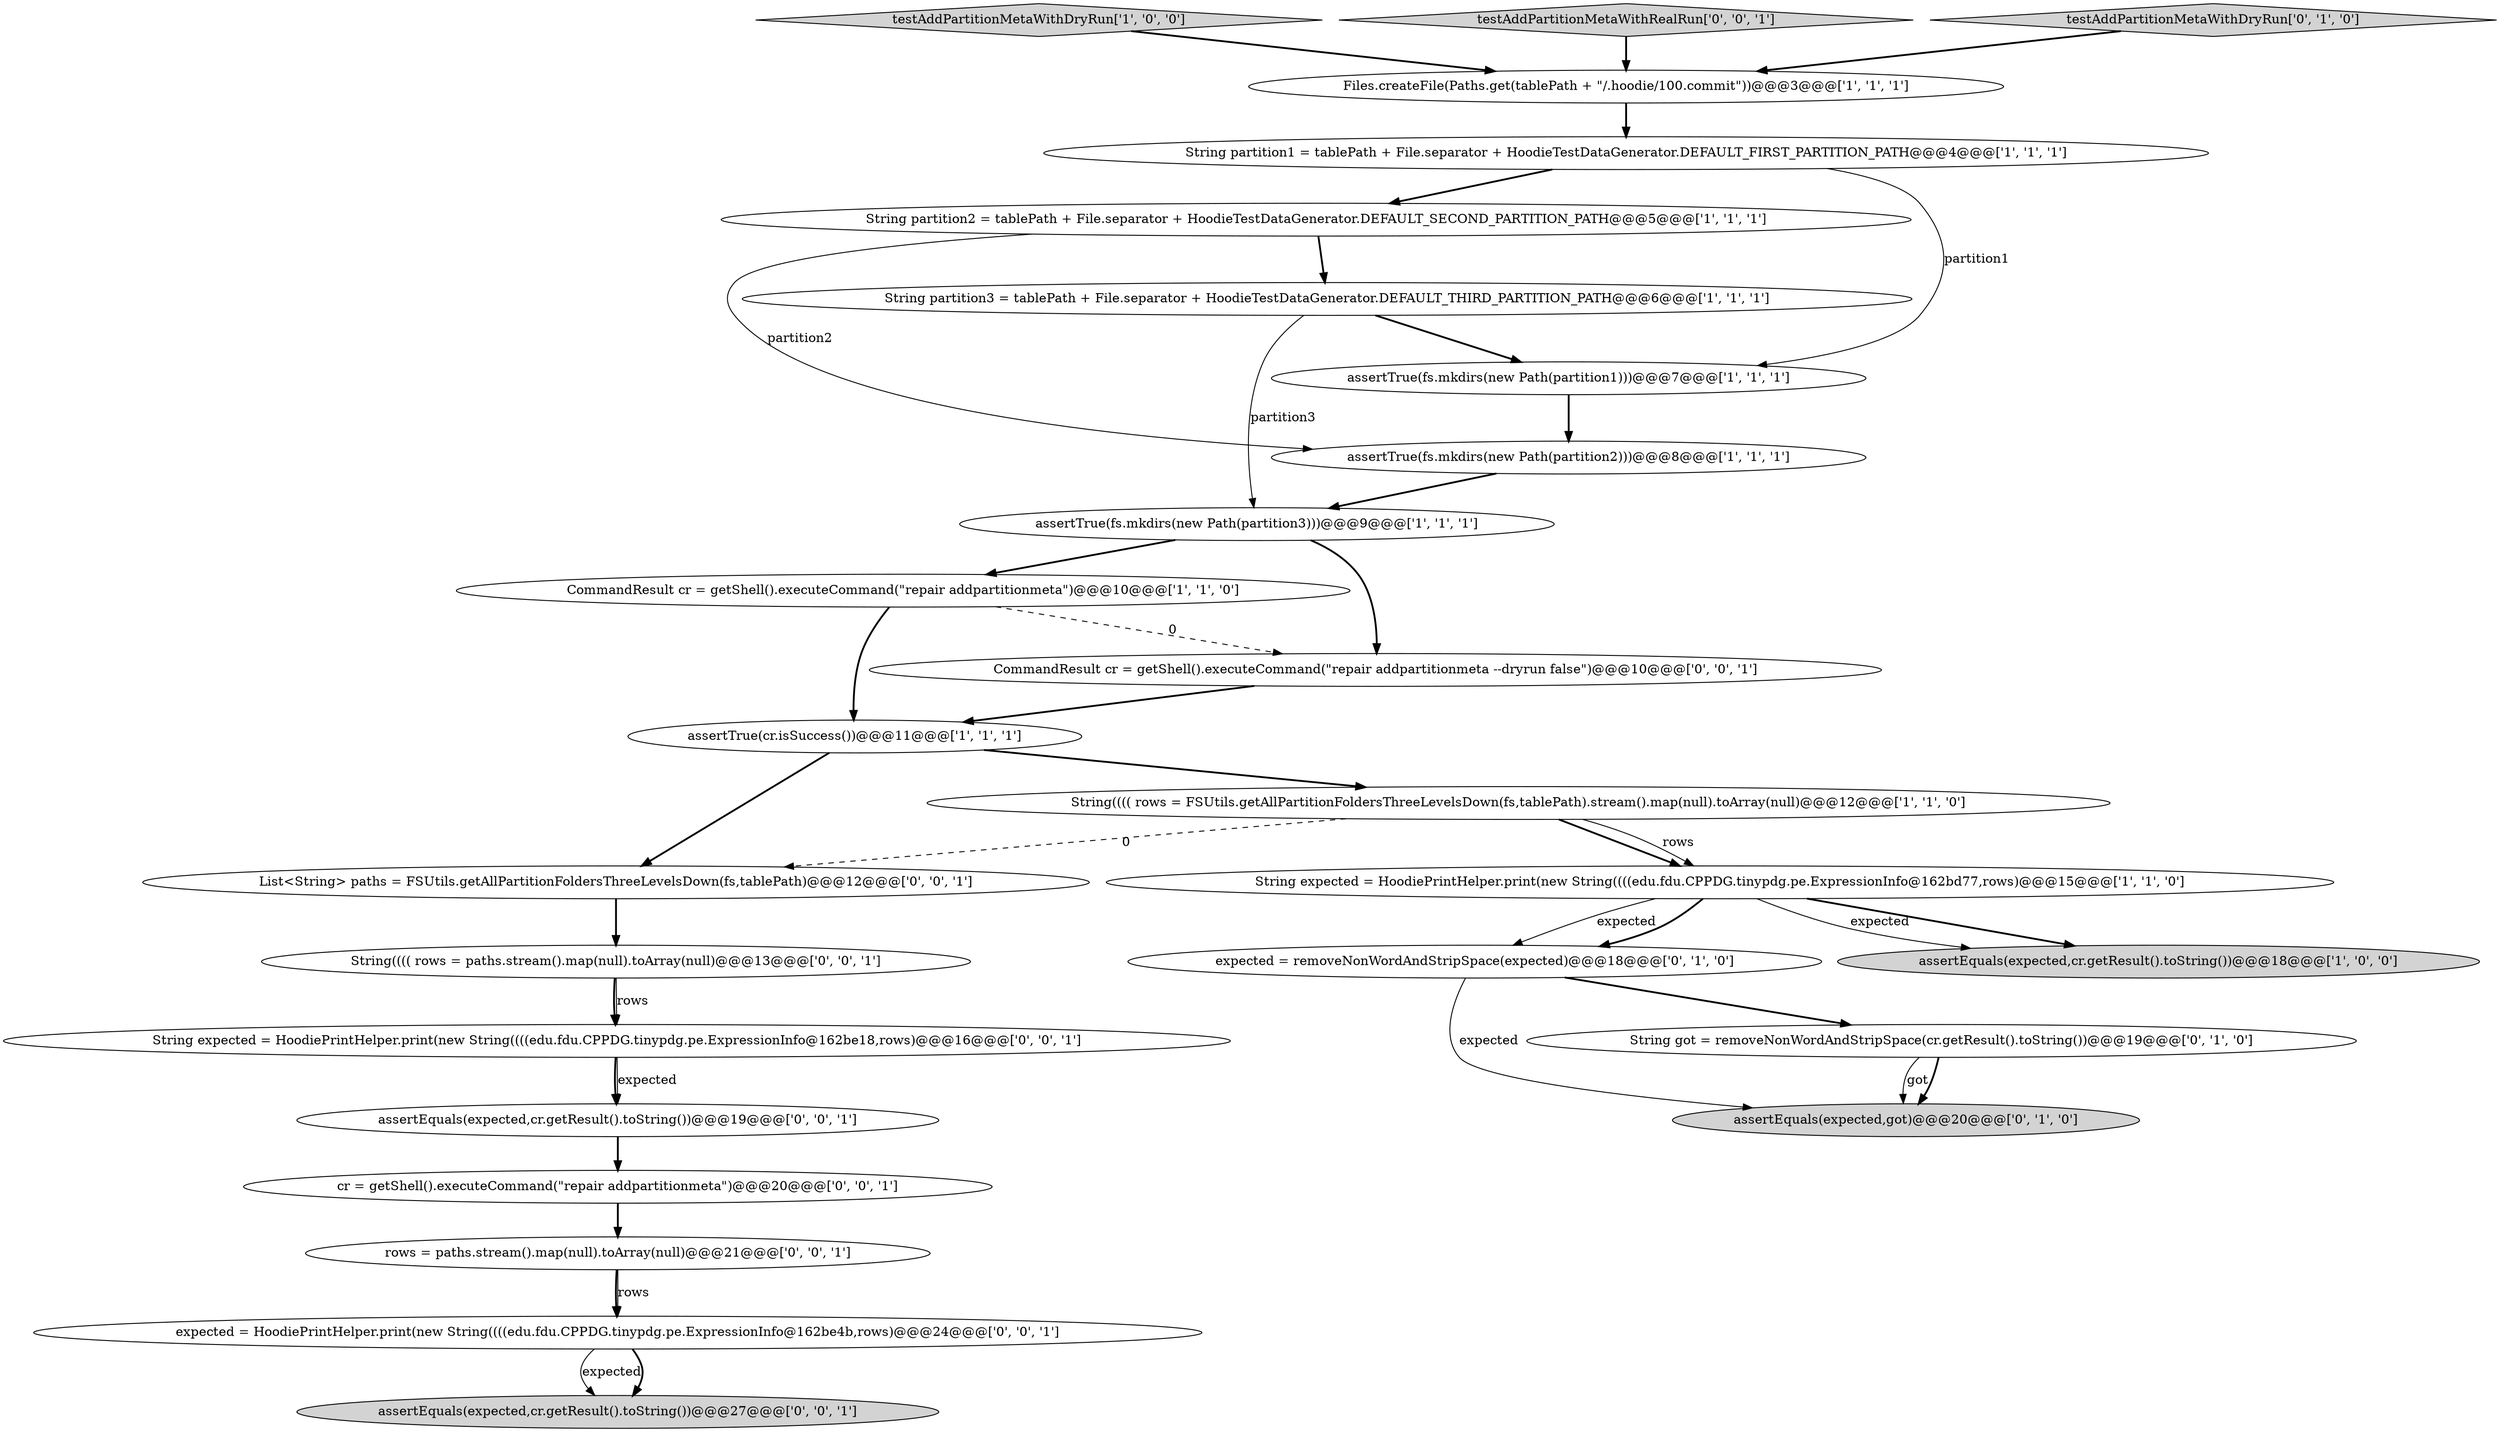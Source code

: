 digraph {
12 [style = filled, label = "assertTrue(fs.mkdirs(new Path(partition2)))@@@8@@@['1', '1', '1']", fillcolor = white, shape = ellipse image = "AAA0AAABBB1BBB"];
8 [style = filled, label = "testAddPartitionMetaWithDryRun['1', '0', '0']", fillcolor = lightgray, shape = diamond image = "AAA0AAABBB1BBB"];
26 [style = filled, label = "rows = paths.stream().map(null).toArray(null)@@@21@@@['0', '0', '1']", fillcolor = white, shape = ellipse image = "AAA0AAABBB3BBB"];
3 [style = filled, label = "assertTrue(fs.mkdirs(new Path(partition3)))@@@9@@@['1', '1', '1']", fillcolor = white, shape = ellipse image = "AAA0AAABBB1BBB"];
20 [style = filled, label = "assertEquals(expected,cr.getResult().toString())@@@19@@@['0', '0', '1']", fillcolor = white, shape = ellipse image = "AAA0AAABBB3BBB"];
1 [style = filled, label = "assertEquals(expected,cr.getResult().toString())@@@18@@@['1', '0', '0']", fillcolor = lightgray, shape = ellipse image = "AAA0AAABBB1BBB"];
16 [style = filled, label = "String got = removeNonWordAndStripSpace(cr.getResult().toString())@@@19@@@['0', '1', '0']", fillcolor = white, shape = ellipse image = "AAA1AAABBB2BBB"];
25 [style = filled, label = "String(((( rows = paths.stream().map(null).toArray(null)@@@13@@@['0', '0', '1']", fillcolor = white, shape = ellipse image = "AAA0AAABBB3BBB"];
19 [style = filled, label = "testAddPartitionMetaWithRealRun['0', '0', '1']", fillcolor = lightgray, shape = diamond image = "AAA0AAABBB3BBB"];
15 [style = filled, label = "expected = removeNonWordAndStripSpace(expected)@@@18@@@['0', '1', '0']", fillcolor = white, shape = ellipse image = "AAA0AAABBB2BBB"];
23 [style = filled, label = "List<String> paths = FSUtils.getAllPartitionFoldersThreeLevelsDown(fs,tablePath)@@@12@@@['0', '0', '1']", fillcolor = white, shape = ellipse image = "AAA0AAABBB3BBB"];
24 [style = filled, label = "cr = getShell().executeCommand(\"repair addpartitionmeta\")@@@20@@@['0', '0', '1']", fillcolor = white, shape = ellipse image = "AAA0AAABBB3BBB"];
11 [style = filled, label = "CommandResult cr = getShell().executeCommand(\"repair addpartitionmeta\")@@@10@@@['1', '1', '0']", fillcolor = white, shape = ellipse image = "AAA0AAABBB1BBB"];
13 [style = filled, label = "testAddPartitionMetaWithDryRun['0', '1', '0']", fillcolor = lightgray, shape = diamond image = "AAA0AAABBB2BBB"];
14 [style = filled, label = "assertEquals(expected,got)@@@20@@@['0', '1', '0']", fillcolor = lightgray, shape = ellipse image = "AAA1AAABBB2BBB"];
4 [style = filled, label = "String expected = HoodiePrintHelper.print(new String((((edu.fdu.CPPDG.tinypdg.pe.ExpressionInfo@162bd77,rows)@@@15@@@['1', '1', '0']", fillcolor = white, shape = ellipse image = "AAA0AAABBB1BBB"];
21 [style = filled, label = "assertEquals(expected,cr.getResult().toString())@@@27@@@['0', '0', '1']", fillcolor = lightgray, shape = ellipse image = "AAA0AAABBB3BBB"];
17 [style = filled, label = "CommandResult cr = getShell().executeCommand(\"repair addpartitionmeta --dryrun false\")@@@10@@@['0', '0', '1']", fillcolor = white, shape = ellipse image = "AAA0AAABBB3BBB"];
7 [style = filled, label = "assertTrue(cr.isSuccess())@@@11@@@['1', '1', '1']", fillcolor = white, shape = ellipse image = "AAA0AAABBB1BBB"];
2 [style = filled, label = "String partition1 = tablePath + File.separator + HoodieTestDataGenerator.DEFAULT_FIRST_PARTITION_PATH@@@4@@@['1', '1', '1']", fillcolor = white, shape = ellipse image = "AAA0AAABBB1BBB"];
0 [style = filled, label = "String partition2 = tablePath + File.separator + HoodieTestDataGenerator.DEFAULT_SECOND_PARTITION_PATH@@@5@@@['1', '1', '1']", fillcolor = white, shape = ellipse image = "AAA0AAABBB1BBB"];
9 [style = filled, label = "Files.createFile(Paths.get(tablePath + \"/.hoodie/100.commit\"))@@@3@@@['1', '1', '1']", fillcolor = white, shape = ellipse image = "AAA0AAABBB1BBB"];
18 [style = filled, label = "String expected = HoodiePrintHelper.print(new String((((edu.fdu.CPPDG.tinypdg.pe.ExpressionInfo@162be18,rows)@@@16@@@['0', '0', '1']", fillcolor = white, shape = ellipse image = "AAA0AAABBB3BBB"];
22 [style = filled, label = "expected = HoodiePrintHelper.print(new String((((edu.fdu.CPPDG.tinypdg.pe.ExpressionInfo@162be4b,rows)@@@24@@@['0', '0', '1']", fillcolor = white, shape = ellipse image = "AAA0AAABBB3BBB"];
10 [style = filled, label = "String partition3 = tablePath + File.separator + HoodieTestDataGenerator.DEFAULT_THIRD_PARTITION_PATH@@@6@@@['1', '1', '1']", fillcolor = white, shape = ellipse image = "AAA0AAABBB1BBB"];
5 [style = filled, label = "assertTrue(fs.mkdirs(new Path(partition1)))@@@7@@@['1', '1', '1']", fillcolor = white, shape = ellipse image = "AAA0AAABBB1BBB"];
6 [style = filled, label = "String(((( rows = FSUtils.getAllPartitionFoldersThreeLevelsDown(fs,tablePath).stream().map(null).toArray(null)@@@12@@@['1', '1', '0']", fillcolor = white, shape = ellipse image = "AAA0AAABBB1BBB"];
0->12 [style = solid, label="partition2"];
7->23 [style = bold, label=""];
26->22 [style = bold, label=""];
16->14 [style = solid, label="got"];
3->11 [style = bold, label=""];
23->25 [style = bold, label=""];
8->9 [style = bold, label=""];
18->20 [style = bold, label=""];
19->9 [style = bold, label=""];
6->4 [style = bold, label=""];
26->22 [style = solid, label="rows"];
22->21 [style = solid, label="expected"];
9->2 [style = bold, label=""];
7->6 [style = bold, label=""];
6->4 [style = solid, label="rows"];
4->15 [style = solid, label="expected"];
18->20 [style = solid, label="expected"];
25->18 [style = bold, label=""];
11->17 [style = dashed, label="0"];
10->3 [style = solid, label="partition3"];
4->1 [style = bold, label=""];
11->7 [style = bold, label=""];
0->10 [style = bold, label=""];
4->1 [style = solid, label="expected"];
3->17 [style = bold, label=""];
12->3 [style = bold, label=""];
16->14 [style = bold, label=""];
15->16 [style = bold, label=""];
20->24 [style = bold, label=""];
25->18 [style = solid, label="rows"];
5->12 [style = bold, label=""];
2->0 [style = bold, label=""];
2->5 [style = solid, label="partition1"];
22->21 [style = bold, label=""];
13->9 [style = bold, label=""];
17->7 [style = bold, label=""];
15->14 [style = solid, label="expected"];
4->15 [style = bold, label=""];
24->26 [style = bold, label=""];
10->5 [style = bold, label=""];
6->23 [style = dashed, label="0"];
}
